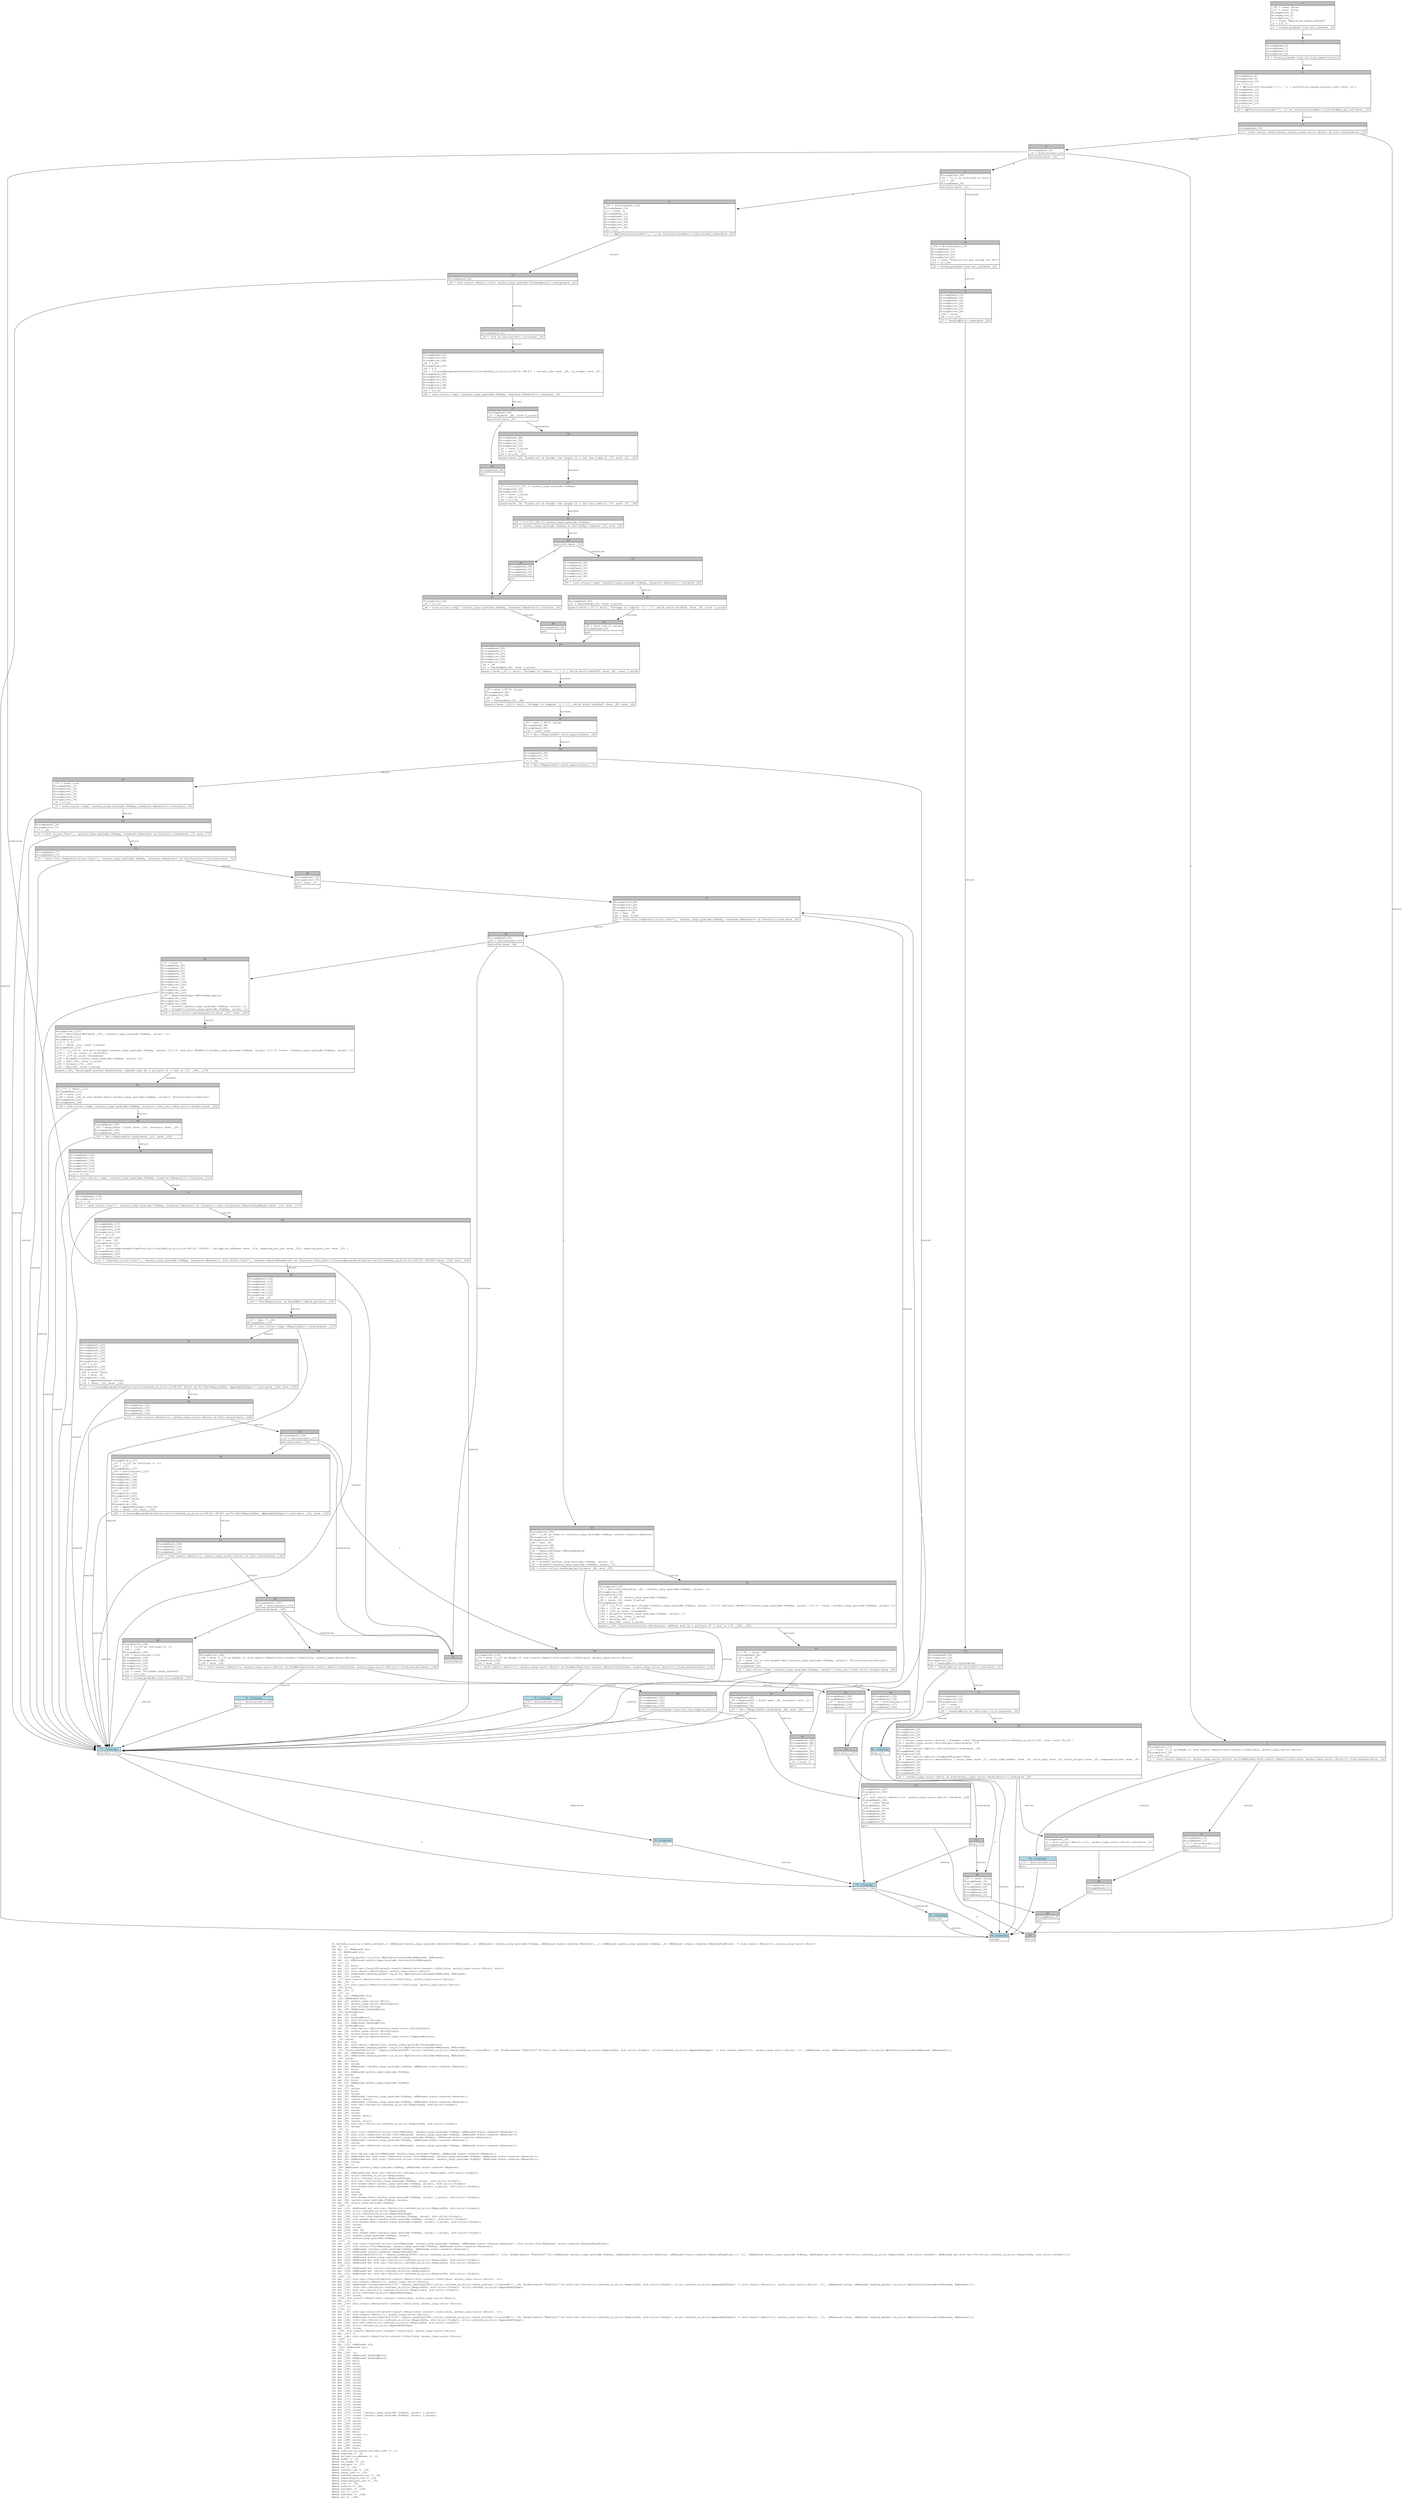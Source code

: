 digraph Mir_0_2715 {
    graph [fontname="Courier, monospace"];
    node [fontname="Courier, monospace"];
    edge [fontname="Courier, monospace"];
    label=<fn refresh_ix_utils::check_refresh(_1: &amp;ReErased anchor_lang::prelude::AccountInfo&lt;ReErased&gt;, _2: &amp;ReErased [(anchor_lang::prelude::Pubkey, &amp;ReErased state::reserve::Reserve)], _3: &amp;ReErased anchor_lang::prelude::Pubkey, _4: &amp;ReErased [state::reserve::ReserveFarmKind]) -&gt; std::result::Result&lt;(), anchor_lang::error::Error&gt;<br align="left"/>let _5: ();<br align="left"/>let mut _6: &amp;ReErased str;<br align="left"/>let _7: &amp;ReErased str;<br align="left"/>let _8: ();<br align="left"/>let _9: lending_market::ix_utils::BpfInstructionLoader&lt;ReErased, ReErased&gt;;<br align="left"/>let mut _10: &amp;ReErased anchor_lang::prelude::AccountInfo&lt;ReErased&gt;;<br align="left"/>let _11: ();<br align="left"/>let mut _12: bool;<br align="left"/>let mut _13: std::ops::ControlFlow&lt;std::result::Result&lt;std::convert::Infallible, anchor_lang::error::Error&gt;, bool&gt;;<br align="left"/>let mut _14: std::result::Result&lt;bool, anchor_lang::error::Error&gt;;<br align="left"/>let mut _15: &amp;ReErased lending_market::ix_utils::BpfInstructionLoader&lt;ReErased, ReErased&gt;;<br align="left"/>let mut _16: isize;<br align="left"/>let _17: std::result::Result&lt;std::convert::Infallible, anchor_lang::error::Error&gt;;<br align="left"/>let mut _18: !;<br align="left"/>let mut _19: std::result::Result&lt;std::convert::Infallible, anchor_lang::error::Error&gt;;<br align="left"/>let _20: bool;<br align="left"/>let mut _21: !;<br align="left"/>let _22: ();<br align="left"/>let mut _23: &amp;ReErased str;<br align="left"/>let _24: &amp;ReErased str;<br align="left"/>let mut _25: anchor_lang::error::Error;<br align="left"/>let mut _26: anchor_lang::error::AnchorError;<br align="left"/>let mut _27: std::string::String;<br align="left"/>let mut _28: &amp;ReErased LendingError;<br align="left"/>let _29: LendingError;<br align="left"/>let mut _30: u32;<br align="left"/>let mut _31: LendingError;<br align="left"/>let mut _32: std::string::String;<br align="left"/>let mut _33: &amp;ReErased LendingError;<br align="left"/>let _34: LendingError;<br align="left"/>let mut _35: std::option::Option&lt;anchor_lang::error::ErrorOrigin&gt;;<br align="left"/>let mut _36: anchor_lang::error::ErrorOrigin;<br align="left"/>let mut _37: anchor_lang::error::Source;<br align="left"/>let mut _38: std::option::Option&lt;anchor_lang::error::ComparedValues&gt;;<br align="left"/>let _39: usize;<br align="left"/>let mut _40: u16;<br align="left"/>let mut _41: std::result::Result&lt;u16, anchor_lang::prelude::ProgramError&gt;;<br align="left"/>let mut _42: &amp;ReErased lending_market::ix_utils::BpfInstructionLoader&lt;ReErased, ReErased&gt;;<br align="left"/>let _43: Closure(DefId(0:2716 ~ kamino_lending[6389]::utils::refresh_ix_utils::check_refresh::{closure#0}), [i8, Binder(extern &quot;RustCall&quot; fn((std::vec::Vec&lt;utils::refresh_ix_utils::RequiredIx, std::alloc::Global&gt;, utils::refresh_ix_utils::AppendedIxType)) -&gt; std::result::Result&lt;(), anchor_lang::error::Error&gt;, []), (&amp;ReErased usize, &amp;ReErased lending_market::ix_utils::BpfInstructionLoader&lt;ReErased, ReErased&gt;)]);<br align="left"/>let mut _44: &amp;ReErased usize;<br align="left"/>let mut _45: &amp;ReErased lending_market::ix_utils::BpfInstructionLoader&lt;ReErased, ReErased&gt;;<br align="left"/>let _46: usize;<br align="left"/>let mut _47: bool;<br align="left"/>let mut _48: usize;<br align="left"/>let mut _49: &amp;ReErased [(anchor_lang::prelude::Pubkey, &amp;ReErased state::reserve::Reserve)];<br align="left"/>let mut _50: bool;<br align="left"/>let mut _51: &amp;ReErased anchor_lang::prelude::Pubkey;<br align="left"/>let _52: usize;<br align="left"/>let mut _53: usize;<br align="left"/>let mut _54: bool;<br align="left"/>let mut _55: &amp;ReErased anchor_lang::prelude::Pubkey;<br align="left"/>let _56: usize;<br align="left"/>let mut _57: usize;<br align="left"/>let mut _58: bool;<br align="left"/>let mut _59: usize;<br align="left"/>let mut _60: &amp;ReErased [(anchor_lang::prelude::Pubkey, &amp;ReErased state::reserve::Reserve)];<br align="left"/>let mut _61: (usize, bool);<br align="left"/>let mut _62: &amp;ReErased [(anchor_lang::prelude::Pubkey, &amp;ReErased state::reserve::Reserve)];<br align="left"/>let mut _63: std::vec::Vec&lt;utils::refresh_ix_utils::RequiredIx, std::alloc::Global&gt;;<br align="left"/>let mut _64: usize;<br align="left"/>let mut _65: usize;<br align="left"/>let mut _66: usize;<br align="left"/>let mut _67: (usize, bool);<br align="left"/>let mut _68: usize;<br align="left"/>let mut _69: (usize, bool);<br align="left"/>let mut _70: std::vec::Vec&lt;utils::refresh_ix_utils::RequiredIx, std::alloc::Global&gt;;<br align="left"/>let mut _71: usize;<br align="left"/>let _72: ();<br align="left"/>let mut _73: std::iter::Take&lt;std::slice::Iter&lt;ReErased, (anchor_lang::prelude::Pubkey, &amp;ReErased state::reserve::Reserve)&gt;&gt;;<br align="left"/>let mut _74: std::iter::Take&lt;std::slice::Iter&lt;ReErased, (anchor_lang::prelude::Pubkey, &amp;ReErased state::reserve::Reserve)&gt;&gt;;<br align="left"/>let mut _75: std::slice::Iter&lt;ReErased, (anchor_lang::prelude::Pubkey, &amp;ReErased state::reserve::Reserve)&gt;;<br align="left"/>let mut _76: &amp;ReErased [(anchor_lang::prelude::Pubkey, &amp;ReErased state::reserve::Reserve)];<br align="left"/>let mut _77: usize;<br align="left"/>let mut _78: std::iter::Take&lt;std::slice::Iter&lt;ReErased, (anchor_lang::prelude::Pubkey, &amp;ReErased state::reserve::Reserve)&gt;&gt;;<br align="left"/>let mut _79: ();<br align="left"/>let _80: ();<br align="left"/>let mut _81: std::option::Option&lt;&amp;ReErased (anchor_lang::prelude::Pubkey, &amp;ReErased state::reserve::Reserve)&gt;;<br align="left"/>let mut _82: &amp;ReErased mut std::iter::Take&lt;std::slice::Iter&lt;ReErased, (anchor_lang::prelude::Pubkey, &amp;ReErased state::reserve::Reserve)&gt;&gt;;<br align="left"/>let mut _83: &amp;ReErased mut std::iter::Take&lt;std::slice::Iter&lt;ReErased, (anchor_lang::prelude::Pubkey, &amp;ReErased state::reserve::Reserve)&gt;&gt;;<br align="left"/>let mut _84: isize;<br align="left"/>let mut _85: !;<br align="left"/>let _86: &amp;ReErased (anchor_lang::prelude::Pubkey, &amp;ReErased state::reserve::Reserve);<br align="left"/>let _87: ();<br align="left"/>let mut _88: &amp;ReErased mut std::vec::Vec&lt;utils::refresh_ix_utils::RequiredIx, std::alloc::Global&gt;;<br align="left"/>let mut _89: utils::refresh_ix_utils::RequiredIx;<br align="left"/>let mut _90: utils::refresh_ix_utils::RequiredIxType;<br align="left"/>let mut _91: std::vec::Vec&lt;(anchor_lang::prelude::Pubkey, usize), std::alloc::Global&gt;;<br align="left"/>let mut _92: std::boxed::Box&lt;[(anchor_lang::prelude::Pubkey, usize)], std::alloc::Global&gt;;<br align="left"/>let mut _93: std::boxed::Box&lt;[(anchor_lang::prelude::Pubkey, usize); 1_usize], std::alloc::Global&gt;;<br align="left"/>let mut _94: usize;<br align="left"/>let mut _95: usize;<br align="left"/>let mut _96: *mut u8;<br align="left"/>let mut _97: std::boxed::Box&lt;[(anchor_lang::prelude::Pubkey, usize); 1_usize], std::alloc::Global&gt;;<br align="left"/>let mut _98: (anchor_lang::prelude::Pubkey, usize);<br align="left"/>let mut _99: anchor_lang::prelude::Pubkey;<br align="left"/>let _100: ();<br align="left"/>let mut _101: &amp;ReErased mut std::vec::Vec&lt;utils::refresh_ix_utils::RequiredIx, std::alloc::Global&gt;;<br align="left"/>let mut _102: utils::refresh_ix_utils::RequiredIx;<br align="left"/>let mut _103: utils::refresh_ix_utils::RequiredIxType;<br align="left"/>let mut _104: std::vec::Vec&lt;(anchor_lang::prelude::Pubkey, usize), std::alloc::Global&gt;;<br align="left"/>let mut _105: std::boxed::Box&lt;[(anchor_lang::prelude::Pubkey, usize)], std::alloc::Global&gt;;<br align="left"/>let mut _106: std::boxed::Box&lt;[(anchor_lang::prelude::Pubkey, usize); 1_usize], std::alloc::Global&gt;;<br align="left"/>let mut _107: usize;<br align="left"/>let mut _108: usize;<br align="left"/>let mut _109: *mut u8;<br align="left"/>let mut _110: std::boxed::Box&lt;[(anchor_lang::prelude::Pubkey, usize); 1_usize], std::alloc::Global&gt;;<br align="left"/>let mut _111: (anchor_lang::prelude::Pubkey, usize);<br align="left"/>let mut _112: anchor_lang::prelude::Pubkey;<br align="left"/>let _113: ();<br align="left"/>let mut _114: std::iter::Zip&lt;std::slice::Iter&lt;ReErased, (anchor_lang::prelude::Pubkey, &amp;ReErased state::reserve::Reserve)&gt;, std::slice::Iter&lt;ReErased, state::reserve::ReserveFarmKind&gt;&gt;;<br align="left"/>let mut _115: std::slice::Iter&lt;ReErased, (anchor_lang::prelude::Pubkey, &amp;ReErased state::reserve::Reserve)&gt;;<br align="left"/>let mut _116: &amp;ReErased [(anchor_lang::prelude::Pubkey, &amp;ReErased state::reserve::Reserve)];<br align="left"/>let mut _117: &amp;ReErased [state::reserve::ReserveFarmKind];<br align="left"/>let mut _118: Closure(DefId(0:2721 ~ kamino_lending[6389]::utils::refresh_ix_utils::check_refresh::{closure#1}), [i16, Binder(extern &quot;RustCall&quot; fn(((&amp;ReErased (anchor_lang::prelude::Pubkey, &amp;ReErased state::reserve::Reserve), &amp;ReErased state::reserve::ReserveFarmKind),)), []), (&amp;ReErased anchor_lang::prelude::Pubkey, &amp;ReErased mut std::vec::Vec&lt;utils::refresh_ix_utils::RequiredIx, std::alloc::Global&gt;, &amp;ReErased mut std::vec::Vec&lt;utils::refresh_ix_utils::RequiredIx, std::alloc::Global&gt;)]);<br align="left"/>let mut _119: &amp;ReErased anchor_lang::prelude::Pubkey;<br align="left"/>let mut _120: &amp;ReErased mut std::vec::Vec&lt;utils::refresh_ix_utils::RequiredIx, std::alloc::Global&gt;;<br align="left"/>let mut _121: &amp;ReErased mut std::vec::Vec&lt;utils::refresh_ix_utils::RequiredIx, std::alloc::Global&gt;;<br align="left"/>let _122: ();<br align="left"/>let mut _123: &amp;ReErased mut [utils::refresh_ix_utils::RequiredIx];<br align="left"/>let mut _124: &amp;ReErased mut [utils::refresh_ix_utils::RequiredIx];<br align="left"/>let mut _125: &amp;ReErased mut std::vec::Vec&lt;utils::refresh_ix_utils::RequiredIx, std::alloc::Global&gt;;<br align="left"/>let _126: ();<br align="left"/>let mut _127: std::ops::ControlFlow&lt;std::result::Result&lt;std::convert::Infallible, anchor_lang::error::Error&gt;, ()&gt;;<br align="left"/>let mut _128: std::result::Result&lt;(), anchor_lang::error::Error&gt;;<br align="left"/>let mut _129: &amp;ReErased Closure(DefId(0:2716 ~ kamino_lending[6389]::utils::refresh_ix_utils::check_refresh::{closure#0}), [i8, Binder(extern &quot;RustCall&quot; fn((std::vec::Vec&lt;utils::refresh_ix_utils::RequiredIx, std::alloc::Global&gt;, utils::refresh_ix_utils::AppendedIxType)) -&gt; std::result::Result&lt;(), anchor_lang::error::Error&gt;, []), (&amp;ReErased usize, &amp;ReErased lending_market::ix_utils::BpfInstructionLoader&lt;ReErased, ReErased&gt;)]);<br align="left"/>let mut _130: (std::vec::Vec&lt;utils::refresh_ix_utils::RequiredIx, std::alloc::Global&gt;, utils::refresh_ix_utils::AppendedIxType);<br align="left"/>let mut _131: std::vec::Vec&lt;utils::refresh_ix_utils::RequiredIx, std::alloc::Global&gt;;<br align="left"/>let mut _132: utils::refresh_ix_utils::AppendedIxType;<br align="left"/>let mut _133: isize;<br align="left"/>let _134: std::result::Result&lt;std::convert::Infallible, anchor_lang::error::Error&gt;;<br align="left"/>let mut _135: !;<br align="left"/>let mut _136: std::result::Result&lt;std::convert::Infallible, anchor_lang::error::Error&gt;;<br align="left"/>let _137: ();<br align="left"/>let _138: ();<br align="left"/>let mut _139: std::ops::ControlFlow&lt;std::result::Result&lt;std::convert::Infallible, anchor_lang::error::Error&gt;, ()&gt;;<br align="left"/>let mut _140: std::result::Result&lt;(), anchor_lang::error::Error&gt;;<br align="left"/>let mut _141: &amp;ReErased Closure(DefId(0:2716 ~ kamino_lending[6389]::utils::refresh_ix_utils::check_refresh::{closure#0}), [i8, Binder(extern &quot;RustCall&quot; fn((std::vec::Vec&lt;utils::refresh_ix_utils::RequiredIx, std::alloc::Global&gt;, utils::refresh_ix_utils::AppendedIxType)) -&gt; std::result::Result&lt;(), anchor_lang::error::Error&gt;, []), (&amp;ReErased usize, &amp;ReErased lending_market::ix_utils::BpfInstructionLoader&lt;ReErased, ReErased&gt;)]);<br align="left"/>let mut _142: (std::vec::Vec&lt;utils::refresh_ix_utils::RequiredIx, std::alloc::Global&gt;, utils::refresh_ix_utils::AppendedIxType);<br align="left"/>let mut _143: std::vec::Vec&lt;utils::refresh_ix_utils::RequiredIx, std::alloc::Global&gt;;<br align="left"/>let mut _144: utils::refresh_ix_utils::AppendedIxType;<br align="left"/>let mut _145: isize;<br align="left"/>let _146: std::result::Result&lt;std::convert::Infallible, anchor_lang::error::Error&gt;;<br align="left"/>let mut _147: !;<br align="left"/>let mut _148: std::result::Result&lt;std::convert::Infallible, anchor_lang::error::Error&gt;;<br align="left"/>let _149: ();<br align="left"/>let _150: ();<br align="left"/>let mut _151: &amp;ReErased str;<br align="left"/>let _152: &amp;ReErased str;<br align="left"/>let _153: ();<br align="left"/>let mut _154: ();<br align="left"/>let mut _155: &amp;ReErased LendingError;<br align="left"/>let mut _156: &amp;ReErased LendingError;<br align="left"/>let mut _157: bool;<br align="left"/>let mut _158: bool;<br align="left"/>let mut _159: isize;<br align="left"/>let mut _160: isize;<br align="left"/>let mut _161: isize;<br align="left"/>let mut _162: isize;<br align="left"/>let mut _163: isize;<br align="left"/>let mut _164: isize;<br align="left"/>let mut _165: isize;<br align="left"/>let mut _166: isize;<br align="left"/>let mut _167: isize;<br align="left"/>let mut _168: isize;<br align="left"/>let mut _169: isize;<br align="left"/>let mut _170: isize;<br align="left"/>let mut _171: isize;<br align="left"/>let mut _172: isize;<br align="left"/>let mut _173: isize;<br align="left"/>let mut _174: isize;<br align="left"/>let mut _175: isize;<br align="left"/>let mut _176: *const [(anchor_lang::prelude::Pubkey, usize); 1_usize];<br align="left"/>let mut _177: *const [(anchor_lang::prelude::Pubkey, usize); 1_usize];<br align="left"/>let mut _178: *const ();<br align="left"/>let mut _179: usize;<br align="left"/>let mut _180: usize;<br align="left"/>let mut _181: usize;<br align="left"/>let mut _182: usize;<br align="left"/>let mut _183: bool;<br align="left"/>let mut _184: *const ();<br align="left"/>let mut _185: usize;<br align="left"/>let mut _186: usize;<br align="left"/>let mut _187: usize;<br align="left"/>let mut _188: usize;<br align="left"/>let mut _189: bool;<br align="left"/>debug instruction_sysvar_account_info =&gt; _1;<br align="left"/>debug reserves =&gt; _2;<br align="left"/>debug obligation_address =&gt; _3;<br align="left"/>debug modes =&gt; _4;<br align="left"/>debug ix_loader =&gt; _9;<br align="left"/>debug residual =&gt; _17;<br align="left"/>debug val =&gt; _20;<br align="left"/>debug current_idx =&gt; _39;<br align="left"/>debug check_ixns =&gt; _43;<br align="left"/>debug refresh_reserve_ixs =&gt; _46;<br align="left"/>debug required_pre_ixs =&gt; _63;<br align="left"/>debug required_post_ixs =&gt; _70;<br align="left"/>debug iter =&gt; _78;<br align="left"/>debug reserve =&gt; _86;<br align="left"/>debug residual =&gt; _134;<br align="left"/>debug val =&gt; _137;<br align="left"/>debug residual =&gt; _146;<br align="left"/>debug val =&gt; _149;<br align="left"/>>;
    bb0__0_2715 [shape="none", label=<<table border="0" cellborder="1" cellspacing="0"><tr><td bgcolor="gray" align="center" colspan="1">0</td></tr><tr><td align="left" balign="left">_158 = const false<br/>_157 = const false<br/>StorageLive(_5)<br/>StorageLive(_6)<br/>StorageLive(_7)<br/>_7 = const &quot;Beginning check_refresh&quot;<br/>_6 = &amp;(*_7)<br/></td></tr><tr><td align="left">_5 = solana_program::log::sol_log(move _6)</td></tr></table>>];
    bb1__0_2715 [shape="none", label=<<table border="0" cellborder="1" cellspacing="0"><tr><td bgcolor="gray" align="center" colspan="1">1</td></tr><tr><td align="left" balign="left">StorageDead(_6)<br/>StorageDead(_7)<br/>StorageDead(_5)<br/>StorageLive(_8)<br/></td></tr><tr><td align="left">_8 = solana_program::log::sol_log_compute_units()</td></tr></table>>];
    bb2__0_2715 [shape="none", label=<<table border="0" cellborder="1" cellspacing="0"><tr><td bgcolor="gray" align="center" colspan="1">2</td></tr><tr><td align="left" balign="left">StorageDead(_8)<br/>StorageLive(_9)<br/>StorageLive(_10)<br/>_10 = &amp;(*_1)<br/>_9 = BpfInstructionLoader::&lt;'_, '_&gt; { instruction_sysvar_account_info: move _10 }<br/>StorageDead(_10)<br/>StorageLive(_11)<br/>StorageLive(_12)<br/>StorageLive(_13)<br/>StorageLive(_14)<br/>StorageLive(_15)<br/>_15 = &amp;_9<br/></td></tr><tr><td align="left">_14 = &lt;BpfInstructionLoader&lt;'_, '_&gt; as InstructionLoader&gt;::is_forbidden_cpi_call(move _15)</td></tr></table>>];
    bb3__0_2715 [shape="none", label=<<table border="0" cellborder="1" cellspacing="0"><tr><td bgcolor="gray" align="center" colspan="1">3</td></tr><tr><td align="left" balign="left">StorageDead(_15)<br/></td></tr><tr><td align="left">_13 = &lt;std::result::Result&lt;bool, anchor_lang::error::Error&gt; as Try&gt;::branch(move _14)</td></tr></table>>];
    bb4__0_2715 [shape="none", label=<<table border="0" cellborder="1" cellspacing="0"><tr><td bgcolor="gray" align="center" colspan="1">4</td></tr><tr><td align="left" balign="left">StorageDead(_14)<br/>_16 = discriminant(_13)<br/></td></tr><tr><td align="left">switchInt(move _16)</td></tr></table>>];
    bb5__0_2715 [shape="none", label=<<table border="0" cellborder="1" cellspacing="0"><tr><td bgcolor="gray" align="center" colspan="1">5</td></tr><tr><td align="left" balign="left">StorageLive(_20)<br/>_20 = ((_13 as Continue).0: bool)<br/>_12 = _20<br/>StorageDead(_20)<br/></td></tr><tr><td align="left">switchInt(move _12)</td></tr></table>>];
    bb6__0_2715 [shape="none", label=<<table border="0" cellborder="1" cellspacing="0"><tr><td bgcolor="gray" align="center" colspan="1">6</td></tr><tr><td align="left">unreachable</td></tr></table>>];
    bb7__0_2715 [shape="none", label=<<table border="0" cellborder="1" cellspacing="0"><tr><td bgcolor="gray" align="center" colspan="1">7</td></tr><tr><td align="left" balign="left">StorageLive(_17)<br/>_17 = move ((_13 as Break).0: std::result::Result&lt;std::convert::Infallible, anchor_lang::error::Error&gt;)<br/>StorageLive(_19)<br/>_19 = move _17<br/></td></tr><tr><td align="left">_0 = &lt;std::result::Result&lt;(), anchor_lang::error::Error&gt; as FromResidual&lt;std::result::Result&lt;Infallible, anchor_lang::error::Error&gt;&gt;&gt;::from_residual(move _19)</td></tr></table>>];
    bb8__0_2715 [shape="none", label=<<table border="0" cellborder="1" cellspacing="0"><tr><td bgcolor="gray" align="center" colspan="1">8</td></tr><tr><td align="left" balign="left">StorageDead(_19)<br/>StorageDead(_17)<br/>_171 = discriminant(_13)<br/>StorageDead(_13)<br/></td></tr><tr><td align="left">goto</td></tr></table>>];
    bb9__0_2715 [shape="none", label=<<table border="0" cellborder="1" cellspacing="0"><tr><td bgcolor="gray" align="center" colspan="1">9</td></tr><tr><td align="left" balign="left">StorageDead(_23)<br/>StorageDead(_24)<br/>StorageDead(_22)<br/>StorageLive(_25)<br/>StorageLive(_26)<br/>StorageLive(_27)<br/>StorageLive(_28)<br/>_156 = const _<br/>_28 = &amp;(*_156)<br/></td></tr><tr><td align="left">_27 = LendingError::name(move _28)</td></tr></table>>];
    bb10__0_2715 [shape="none", label=<<table border="0" cellborder="1" cellspacing="0"><tr><td bgcolor="gray" align="center" colspan="1">10</td></tr><tr><td align="left" balign="left">StorageDead(_28)<br/>StorageLive(_30)<br/>StorageLive(_31)<br/>_31 = LendingError::CpiDisabled<br/></td></tr><tr><td align="left">_30 = &lt;LendingError as Into&lt;u32&gt;&gt;::into(move _31)</td></tr></table>>];
    bb11__0_2715 [shape="none", label=<<table border="0" cellborder="1" cellspacing="0"><tr><td bgcolor="gray" align="center" colspan="1">11</td></tr><tr><td align="left" balign="left">StorageDead(_31)<br/>StorageLive(_32)<br/>StorageLive(_33)<br/>_155 = const _<br/>_33 = &amp;(*_155)<br/></td></tr><tr><td align="left">_32 = &lt;LendingError as ToString&gt;::to_string(move _33)</td></tr></table>>];
    bb12__0_2715 [shape="none", label=<<table border="0" cellborder="1" cellspacing="0"><tr><td bgcolor="gray" align="center" colspan="1">12</td></tr><tr><td align="left" balign="left">StorageDead(_33)<br/>StorageLive(_35)<br/>StorageLive(_36)<br/>StorageLive(_37)<br/>_37 = anchor_lang::error::Source { filename: const &quot;programs\\klend\\src\\utils\\refresh_ix_utils.rs&quot;, line: const 65_u32 }<br/>_36 = anchor_lang::error::ErrorOrigin::Source(move _37)<br/>StorageDead(_37)<br/>_35 = std::option::Option::&lt;ErrorOrigin&gt;::Some(move _36)<br/>StorageDead(_36)<br/>StorageLive(_38)<br/>_38 = std::option::Option::&lt;ComparedValues&gt;::None<br/>_26 = anchor_lang::error::AnchorError { error_name: move _27, error_code_number: move _30, error_msg: move _32, error_origin: move _35, compared_values: move _38 }<br/>StorageDead(_38)<br/>StorageDead(_35)<br/>StorageDead(_32)<br/>StorageDead(_30)<br/>StorageDead(_27)<br/></td></tr><tr><td align="left">_25 = &lt;anchor_lang::error::Error as From&lt;anchor_lang::error::AnchorError&gt;&gt;::from(move _26)</td></tr></table>>];
    bb13__0_2715 [shape="none", label=<<table border="0" cellborder="1" cellspacing="0"><tr><td bgcolor="gray" align="center" colspan="1">13</td></tr><tr><td align="left" balign="left">StorageDead(_26)<br/>_0 = std::result::Result::&lt;(), anchor_lang::error::Error&gt;::Err(move _25)<br/>StorageDead(_25)<br/></td></tr><tr><td align="left">goto</td></tr></table>>];
    bb14__0_2715 [shape="none", label=<<table border="0" cellborder="1" cellspacing="0"><tr><td bgcolor="gray" align="center" colspan="1">14</td></tr><tr><td align="left" balign="left">StorageDead(_42)<br/></td></tr><tr><td align="left">_40 = std::result::Result::&lt;u16, anchor_lang::prelude::ProgramError&gt;::unwrap(move _41)</td></tr></table>>];
    bb15__0_2715 [shape="none", label=<<table border="0" cellborder="1" cellspacing="0"><tr><td bgcolor="gray" align="center" colspan="1">15</td></tr><tr><td align="left" balign="left">StorageDead(_41)<br/></td></tr><tr><td align="left">_39 = &lt;u16 as Into&lt;usize&gt;&gt;::into(move _40)</td></tr></table>>];
    bb16__0_2715 [shape="none", label=<<table border="0" cellborder="1" cellspacing="0"><tr><td bgcolor="gray" align="center" colspan="1">16</td></tr><tr><td align="left" balign="left">StorageDead(_40)<br/>StorageLive(_43)<br/>StorageLive(_44)<br/>_44 = &amp;_39<br/>StorageLive(_45)<br/>_45 = &amp;_9<br/>_43 = {closure@programs\klend\src\utils\refresh_ix_utils.rs:68:22: 68:93} { current_idx: move _44, ix_loader: move _45 }<br/>StorageDead(_45)<br/>StorageDead(_44)<br/>StorageLive(_46)<br/>StorageLive(_47)<br/>StorageLive(_48)<br/>StorageLive(_49)<br/>_49 = &amp;(*_2)<br/></td></tr><tr><td align="left">_48 = core::slice::&lt;impl [(anchor_lang::prelude::Pubkey, &amp;reserve::Reserve)]&gt;::len(move _49)</td></tr></table>>];
    bb17__0_2715 [shape="none", label=<<table border="0" cellborder="1" cellspacing="0"><tr><td bgcolor="gray" align="center" colspan="1">17</td></tr><tr><td align="left" balign="left">StorageDead(_49)<br/>_47 = Eq(move _48, const 2_usize)<br/></td></tr><tr><td align="left">switchInt(move _47)</td></tr></table>>];
    bb18__0_2715 [shape="none", label=<<table border="0" cellborder="1" cellspacing="0"><tr><td bgcolor="gray" align="center" colspan="1">18</td></tr><tr><td align="left" balign="left">StorageDead(_48)<br/>StorageLive(_50)<br/>StorageLive(_51)<br/>StorageLive(_52)<br/>_52 = const 0_usize<br/>_53 = Len((*_2))<br/>_54 = Lt(_52, _53)<br/></td></tr><tr><td align="left">assert(move _54, &quot;index out of bounds: the length is {} but the index is {}&quot;, move _53, _52)</td></tr></table>>];
    bb19__0_2715 [shape="none", label=<<table border="0" cellborder="1" cellspacing="0"><tr><td bgcolor="gray" align="center" colspan="1">19</td></tr><tr><td align="left" balign="left">_51 = &amp;((*_2)[_52].0: anchor_lang::prelude::Pubkey)<br/>StorageLive(_55)<br/>StorageLive(_56)<br/>_56 = const 1_usize<br/>_57 = Len((*_2))<br/>_58 = Lt(_56, _57)<br/></td></tr><tr><td align="left">assert(move _58, &quot;index out of bounds: the length is {} but the index is {}&quot;, move _57, _56)</td></tr></table>>];
    bb20__0_2715 [shape="none", label=<<table border="0" cellborder="1" cellspacing="0"><tr><td bgcolor="gray" align="center" colspan="1">20</td></tr><tr><td align="left" balign="left">_55 = &amp;((*_2)[_56].0: anchor_lang::prelude::Pubkey)<br/></td></tr><tr><td align="left">_50 = &lt;anchor_lang::prelude::Pubkey as PartialEq&gt;::eq(move _51, move _55)</td></tr></table>>];
    bb21__0_2715 [shape="none", label=<<table border="0" cellborder="1" cellspacing="0"><tr><td bgcolor="gray" align="center" colspan="1">21</td></tr><tr><td align="left">switchInt(move _50)</td></tr></table>>];
    bb22__0_2715 [shape="none", label=<<table border="0" cellborder="1" cellspacing="0"><tr><td bgcolor="gray" align="center" colspan="1">22</td></tr><tr><td align="left" balign="left">StorageDead(_56)<br/>StorageDead(_55)<br/>StorageDead(_52)<br/>StorageDead(_51)<br/>StorageLive(_59)<br/>StorageLive(_60)<br/>_60 = &amp;(*_2)<br/></td></tr><tr><td align="left">_59 = core::slice::&lt;impl [(anchor_lang::prelude::Pubkey, &amp;reserve::Reserve)]&gt;::len(move _60)</td></tr></table>>];
    bb23__0_2715 [shape="none", label=<<table border="0" cellborder="1" cellspacing="0"><tr><td bgcolor="gray" align="center" colspan="1">23</td></tr><tr><td align="left" balign="left">StorageDead(_60)<br/>_61 = CheckedSub(_59, const 1_usize)<br/></td></tr><tr><td align="left">assert(!move (_61.1: bool), &quot;attempt to compute `{} - {}`, which would overflow&quot;, move _59, const 1_usize)</td></tr></table>>];
    bb24__0_2715 [shape="none", label=<<table border="0" cellborder="1" cellspacing="0"><tr><td bgcolor="gray" align="center" colspan="1">24</td></tr><tr><td align="left" balign="left">_46 = move (_61.0: usize)<br/>StorageDead(_59)<br/></td></tr><tr><td align="left">goto</td></tr></table>>];
    bb25__0_2715 [shape="none", label=<<table border="0" cellborder="1" cellspacing="0"><tr><td bgcolor="gray" align="center" colspan="1">25</td></tr><tr><td align="left" balign="left">StorageDead(_56)<br/>StorageDead(_55)<br/>StorageDead(_52)<br/>StorageDead(_51)<br/></td></tr><tr><td align="left">goto</td></tr></table>>];
    bb26__0_2715 [shape="none", label=<<table border="0" cellborder="1" cellspacing="0"><tr><td bgcolor="gray" align="center" colspan="1">26</td></tr><tr><td align="left" balign="left">StorageDead(_48)<br/></td></tr><tr><td align="left">goto</td></tr></table>>];
    bb27__0_2715 [shape="none", label=<<table border="0" cellborder="1" cellspacing="0"><tr><td bgcolor="gray" align="center" colspan="1">27</td></tr><tr><td align="left" balign="left">StorageLive(_62)<br/>_62 = &amp;(*_2)<br/></td></tr><tr><td align="left">_46 = core::slice::&lt;impl [(anchor_lang::prelude::Pubkey, &amp;reserve::Reserve)]&gt;::len(move _62)</td></tr></table>>];
    bb28__0_2715 [shape="none", label=<<table border="0" cellborder="1" cellspacing="0"><tr><td bgcolor="gray" align="center" colspan="1">28</td></tr><tr><td align="left" balign="left">StorageDead(_62)<br/></td></tr><tr><td align="left">goto</td></tr></table>>];
    bb29__0_2715 [shape="none", label=<<table border="0" cellborder="1" cellspacing="0"><tr><td bgcolor="gray" align="center" colspan="1">29</td></tr><tr><td align="left" balign="left">StorageDead(_50)<br/>StorageDead(_47)<br/>StorageLive(_63)<br/>StorageLive(_64)<br/>StorageLive(_65)<br/>StorageLive(_66)<br/>_66 = _46<br/>_67 = CheckedAdd(_66, const 1_usize)<br/></td></tr><tr><td align="left">assert(!move (_67.1: bool), &quot;attempt to compute `{} + {}`, which would overflow&quot;, move _66, const 1_usize)</td></tr></table>>];
    bb30__0_2715 [shape="none", label=<<table border="0" cellborder="1" cellspacing="0"><tr><td bgcolor="gray" align="center" colspan="1">30</td></tr><tr><td align="left" balign="left">_65 = move (_67.0: usize)<br/>StorageDead(_66)<br/>StorageLive(_68)<br/>_68 = _46<br/>_69 = CheckedAdd(_65, _68)<br/></td></tr><tr><td align="left">assert(!move (_69.1: bool), &quot;attempt to compute `{} + {}`, which would overflow&quot;, move _65, move _68)</td></tr></table>>];
    bb31__0_2715 [shape="none", label=<<table border="0" cellborder="1" cellspacing="0"><tr><td bgcolor="gray" align="center" colspan="1">31</td></tr><tr><td align="left" balign="left">_64 = move (_69.0: usize)<br/>StorageDead(_68)<br/>StorageDead(_65)<br/>_158 = const true<br/></td></tr><tr><td align="left">_63 = Vec::&lt;RequiredIx&gt;::with_capacity(move _64)</td></tr></table>>];
    bb32__0_2715 [shape="none", label=<<table border="0" cellborder="1" cellspacing="0"><tr><td bgcolor="gray" align="center" colspan="1">32</td></tr><tr><td align="left" balign="left">StorageDead(_64)<br/>StorageLive(_70)<br/>StorageLive(_71)<br/>_71 = _46<br/></td></tr><tr><td align="left">_70 = Vec::&lt;RequiredIx&gt;::with_capacity(move _71)</td></tr></table>>];
    bb33__0_2715 [shape="none", label=<<table border="0" cellborder="1" cellspacing="0"><tr><td bgcolor="gray" align="center" colspan="1">33</td></tr><tr><td align="left" balign="left">_157 = const true<br/>StorageDead(_71)<br/>StorageLive(_72)<br/>StorageLive(_73)<br/>StorageLive(_74)<br/>StorageLive(_75)<br/>StorageLive(_76)<br/>_76 = &amp;(*_2)<br/></td></tr><tr><td align="left">_75 = core::slice::&lt;impl [(anchor_lang::prelude::Pubkey, &amp;reserve::Reserve)]&gt;::iter(move _76)</td></tr></table>>];
    bb34__0_2715 [shape="none", label=<<table border="0" cellborder="1" cellspacing="0"><tr><td bgcolor="gray" align="center" colspan="1">34</td></tr><tr><td align="left" balign="left">StorageDead(_76)<br/>StorageLive(_77)<br/>_77 = _46<br/></td></tr><tr><td align="left">_74 = &lt;std::slice::Iter&lt;'_, (anchor_lang::prelude::Pubkey, &amp;reserve::Reserve)&gt; as Iterator&gt;::take(move _75, move _77)</td></tr></table>>];
    bb35__0_2715 [shape="none", label=<<table border="0" cellborder="1" cellspacing="0"><tr><td bgcolor="gray" align="center" colspan="1">35</td></tr><tr><td align="left" balign="left">StorageDead(_77)<br/>StorageDead(_75)<br/></td></tr><tr><td align="left">_73 = &lt;std::iter::Take&lt;std::slice::Iter&lt;'_, (anchor_lang::prelude::Pubkey, &amp;reserve::Reserve)&gt;&gt; as IntoIterator&gt;::into_iter(move _74)</td></tr></table>>];
    bb36__0_2715 [shape="none", label=<<table border="0" cellborder="1" cellspacing="0"><tr><td bgcolor="gray" align="center" colspan="1">36</td></tr><tr><td align="left" balign="left">StorageDead(_74)<br/>StorageLive(_78)<br/>_78 = move _73<br/></td></tr><tr><td align="left">goto</td></tr></table>>];
    bb37__0_2715 [shape="none", label=<<table border="0" cellborder="1" cellspacing="0"><tr><td bgcolor="gray" align="center" colspan="1">37</td></tr><tr><td align="left" balign="left">StorageLive(_80)<br/>StorageLive(_81)<br/>StorageLive(_82)<br/>StorageLive(_83)<br/>_83 = &amp;mut _78<br/>_82 = &amp;mut (*_83)<br/></td></tr><tr><td align="left">_81 = &lt;std::iter::Take&lt;std::slice::Iter&lt;'_, (anchor_lang::prelude::Pubkey, &amp;reserve::Reserve)&gt;&gt; as Iterator&gt;::next(move _82)</td></tr></table>>];
    bb38__0_2715 [shape="none", label=<<table border="0" cellborder="1" cellspacing="0"><tr><td bgcolor="gray" align="center" colspan="1">38</td></tr><tr><td align="left" balign="left">StorageDead(_82)<br/>_84 = discriminant(_81)<br/></td></tr><tr><td align="left">switchInt(move _84)</td></tr></table>>];
    bb39__0_2715 [shape="none", label=<<table border="0" cellborder="1" cellspacing="0"><tr><td bgcolor="gray" align="center" colspan="1">39</td></tr><tr><td align="left" balign="left">StorageLive(_86)<br/>_86 = ((_81 as Some).0: &amp;(anchor_lang::prelude::Pubkey, &amp;state::reserve::Reserve))<br/>StorageLive(_87)<br/>StorageLive(_88)<br/>_88 = &amp;mut _63<br/>StorageLive(_89)<br/>StorageLive(_90)<br/>_90 = RequiredIxType::RefreshReserve<br/>StorageLive(_91)<br/>StorageLive(_92)<br/>StorageLive(_93)<br/>_94 = SizeOf([(anchor_lang::prelude::Pubkey, usize); 1])<br/>_95 = AlignOf([(anchor_lang::prelude::Pubkey, usize); 1])<br/></td></tr><tr><td align="left">_96 = alloc::alloc::exchange_malloc(move _94, move _95)</td></tr></table>>];
    bb40__0_2715 [shape="none", label=<<table border="0" cellborder="1" cellspacing="0"><tr><td bgcolor="gray" align="center" colspan="1">40</td></tr><tr><td align="left" balign="left">_72 = const ()<br/>StorageDead(_83)<br/>StorageDead(_81)<br/>StorageDead(_80)<br/>StorageDead(_78)<br/>StorageDead(_73)<br/>StorageDead(_72)<br/>StorageLive(_100)<br/>StorageLive(_101)<br/>_101 = &amp;mut _63<br/>StorageLive(_102)<br/>StorageLive(_103)<br/>_103 = RequiredIxType::RefreshObligation<br/>StorageLive(_104)<br/>StorageLive(_105)<br/>StorageLive(_106)<br/>_107 = SizeOf([(anchor_lang::prelude::Pubkey, usize); 1])<br/>_108 = AlignOf([(anchor_lang::prelude::Pubkey, usize); 1])<br/></td></tr><tr><td align="left">_109 = alloc::alloc::exchange_malloc(move _107, move _108)</td></tr></table>>];
    bb41__0_2715 [shape="none", label=<<table border="0" cellborder="1" cellspacing="0"><tr><td bgcolor="gray" align="center" colspan="1">41</td></tr><tr><td align="left" balign="left">StorageLive(_97)<br/>_97 = ShallowInitBox(move _96, [(anchor_lang::prelude::Pubkey, usize); 1])<br/>StorageLive(_98)<br/>StorageLive(_99)<br/>_99 = ((*_86).0: anchor_lang::prelude::Pubkey)<br/>_98 = (move _99, const 0_usize)<br/>StorageDead(_99)<br/>_176 = (((_97.0: std::ptr::Unique&lt;[(anchor_lang::prelude::Pubkey, usize); 1]&gt;).0: std::ptr::NonNull&lt;[(anchor_lang::prelude::Pubkey, usize); 1]&gt;).0: *const [(anchor_lang::prelude::Pubkey, usize); 1])<br/>_184 = _176 as *const () (PtrToPtr)<br/>_185 = _184 as usize (Transmute)<br/>_186 = AlignOf([(anchor_lang::prelude::Pubkey, usize); 1])<br/>_187 = Sub(_186, const 1_usize)<br/>_188 = BitAnd(_185, _187)<br/>_189 = Eq(_188, const 0_usize)<br/></td></tr><tr><td align="left">assert(_189, &quot;misaligned pointer dereference: address must be a multiple of {} but is {}&quot;, _186, _185)</td></tr></table>>];
    bb42__0_2715 [shape="none", label=<<table border="0" cellborder="1" cellspacing="0"><tr><td bgcolor="gray" align="center" colspan="1">42</td></tr><tr><td align="left" balign="left">StorageDead(_92)<br/>_89 = RequiredIx { kind: move _90, accounts: move _91 }<br/>StorageDead(_91)<br/>StorageDead(_90)<br/></td></tr><tr><td align="left">_87 = Vec::&lt;RequiredIx&gt;::push(move _88, move _89)</td></tr></table>>];
    bb43__0_2715 [shape="none", label=<<table border="0" cellborder="1" cellspacing="0"><tr><td bgcolor="gray" align="center" colspan="1">43</td></tr><tr><td align="left" balign="left">StorageDead(_89)<br/>StorageDead(_88)<br/>StorageDead(_87)<br/>_80 = const ()<br/>StorageDead(_86)<br/>StorageDead(_83)<br/>StorageDead(_81)<br/>StorageDead(_80)<br/>_79 = const ()<br/></td></tr><tr><td align="left">goto</td></tr></table>>];
    bb44__0_2715 [shape="none", label=<<table border="0" cellborder="1" cellspacing="0"><tr><td bgcolor="gray" align="center" colspan="1">44</td></tr><tr><td align="left" balign="left">StorageLive(_110)<br/>_110 = ShallowInitBox(move _109, [(anchor_lang::prelude::Pubkey, usize); 1])<br/>StorageLive(_111)<br/>StorageLive(_112)<br/>_112 = (*_3)<br/>_111 = (move _112, const 1_usize)<br/>StorageDead(_112)<br/>_177 = (((_110.0: std::ptr::Unique&lt;[(anchor_lang::prelude::Pubkey, usize); 1]&gt;).0: std::ptr::NonNull&lt;[(anchor_lang::prelude::Pubkey, usize); 1]&gt;).0: *const [(anchor_lang::prelude::Pubkey, usize); 1])<br/>_178 = _177 as *const () (PtrToPtr)<br/>_179 = _178 as usize (Transmute)<br/>_180 = AlignOf([(anchor_lang::prelude::Pubkey, usize); 1])<br/>_181 = Sub(_180, const 1_usize)<br/>_182 = BitAnd(_179, _181)<br/>_183 = Eq(_182, const 0_usize)<br/></td></tr><tr><td align="left">assert(_183, &quot;misaligned pointer dereference: address must be a multiple of {} but is {}&quot;, _180, _179)</td></tr></table>>];
    bb45__0_2715 [shape="none", label=<<table border="0" cellborder="1" cellspacing="0"><tr><td bgcolor="gray" align="center" colspan="1">45</td></tr><tr><td align="left" balign="left">StorageDead(_105)<br/>_102 = RequiredIx { kind: move _103, accounts: move _104 }<br/>StorageDead(_104)<br/>StorageDead(_103)<br/></td></tr><tr><td align="left">_100 = Vec::&lt;RequiredIx&gt;::push(move _101, move _102)</td></tr></table>>];
    bb46__0_2715 [shape="none", label=<<table border="0" cellborder="1" cellspacing="0"><tr><td bgcolor="gray" align="center" colspan="1">46</td></tr><tr><td align="left" balign="left">StorageDead(_102)<br/>StorageDead(_101)<br/>StorageDead(_100)<br/>StorageLive(_113)<br/>StorageLive(_114)<br/>StorageLive(_115)<br/>StorageLive(_116)<br/>_116 = &amp;(*_2)<br/></td></tr><tr><td align="left">_115 = core::slice::&lt;impl [(anchor_lang::prelude::Pubkey, &amp;reserve::Reserve)]&gt;::iter(move _116)</td></tr></table>>];
    bb47__0_2715 [shape="none", label=<<table border="0" cellborder="1" cellspacing="0"><tr><td bgcolor="gray" align="center" colspan="1">47</td></tr><tr><td align="left" balign="left">StorageDead(_116)<br/>StorageLive(_117)<br/>_117 = _4<br/></td></tr><tr><td align="left">_114 = &lt;std::slice::Iter&lt;'_, (anchor_lang::prelude::Pubkey, &amp;reserve::Reserve)&gt; as Iterator&gt;::zip::&lt;&amp;[reserve::ReserveFarmKind]&gt;(move _115, move _117)</td></tr></table>>];
    bb48__0_2715 [shape="none", label=<<table border="0" cellborder="1" cellspacing="0"><tr><td bgcolor="gray" align="center" colspan="1">48</td></tr><tr><td align="left" balign="left">StorageDead(_117)<br/>StorageDead(_115)<br/>StorageLive(_118)<br/>StorageLive(_119)<br/>_119 = &amp;(*_3)<br/>StorageLive(_120)<br/>_120 = &amp;mut _63<br/>StorageLive(_121)<br/>_121 = &amp;mut _70<br/>_118 = {closure@programs\klend\src\utils\refresh_ix_utils.rs:169:19: 169:60} { obligation_address: move _119, required_pre_ixs: move _120, required_post_ixs: move _121 }<br/>StorageDead(_121)<br/>StorageDead(_120)<br/>StorageDead(_119)<br/></td></tr><tr><td align="left">_113 = &lt;Zip&lt;std::slice::Iter&lt;'_, (anchor_lang::prelude::Pubkey, &amp;reserve::Reserve)&gt;, std::slice::Iter&lt;'_, reserve::ReserveFarmKind&gt;&gt; as Iterator&gt;::for_each::&lt;{closure@programs\klend\src\utils\refresh_ix_utils.rs:169:19: 169:60}&gt;(move _114, move _118)</td></tr></table>>];
    bb49__0_2715 [shape="none", label=<<table border="0" cellborder="1" cellspacing="0"><tr><td bgcolor="gray" align="center" colspan="1">49</td></tr><tr><td align="left" balign="left">StorageDead(_118)<br/>StorageDead(_114)<br/>StorageDead(_113)<br/>StorageLive(_122)<br/>StorageLive(_123)<br/>StorageLive(_124)<br/>StorageLive(_125)<br/>_125 = &amp;mut _63<br/></td></tr><tr><td align="left">_124 = &lt;Vec&lt;RequiredIx&gt; as DerefMut&gt;::deref_mut(move _125)</td></tr></table>>];
    bb50__0_2715 [shape="none", label=<<table border="0" cellborder="1" cellspacing="0"><tr><td bgcolor="gray" align="center" colspan="1">50</td></tr><tr><td align="left" balign="left">_123 = &amp;mut (*_124)<br/>StorageDead(_125)<br/></td></tr><tr><td align="left">_122 = core::slice::&lt;impl [RequiredIx]&gt;::reverse(move _123)</td></tr></table>>];
    bb51__0_2715 [shape="none", label=<<table border="0" cellborder="1" cellspacing="0"><tr><td bgcolor="gray" align="center" colspan="1">51</td></tr><tr><td align="left" balign="left">StorageDead(_123)<br/>StorageDead(_124)<br/>StorageDead(_122)<br/>StorageLive(_126)<br/>StorageLive(_127)<br/>StorageLive(_128)<br/>StorageLive(_129)<br/>_129 = &amp;_43<br/>StorageLive(_130)<br/>StorageLive(_131)<br/>_158 = const false<br/>_131 = move _63<br/>StorageLive(_132)<br/>_132 = AppendedIxType::PreIxs<br/>_130 = (move _131, move _132)<br/></td></tr><tr><td align="left">_128 = &lt;{closure@programs\klend\src\utils\refresh_ix_utils.rs:68:22: 68:93} as Fn&lt;(Vec&lt;RequiredIx&gt;, AppendedIxType)&gt;&gt;::call(move _129, move _130)</td></tr></table>>];
    bb52__0_2715 [shape="none", label=<<table border="0" cellborder="1" cellspacing="0"><tr><td bgcolor="gray" align="center" colspan="1">52</td></tr><tr><td align="left" balign="left">StorageDead(_132)<br/>StorageDead(_131)<br/>StorageDead(_130)<br/>StorageDead(_129)<br/></td></tr><tr><td align="left">_127 = &lt;std::result::Result&lt;(), anchor_lang::error::Error&gt; as Try&gt;::branch(move _128)</td></tr></table>>];
    bb53__0_2715 [shape="none", label=<<table border="0" cellborder="1" cellspacing="0"><tr><td bgcolor="gray" align="center" colspan="1">53</td></tr><tr><td align="left" balign="left">StorageDead(_128)<br/>_133 = discriminant(_127)<br/></td></tr><tr><td align="left">switchInt(move _133)</td></tr></table>>];
    bb54__0_2715 [shape="none", label=<<table border="0" cellborder="1" cellspacing="0"><tr><td bgcolor="gray" align="center" colspan="1">54</td></tr><tr><td align="left" balign="left">StorageLive(_137)<br/>_137 = ((_127 as Continue).0: ())<br/>_126 = _137<br/>StorageDead(_137)<br/>_163 = discriminant(_127)<br/>StorageDead(_127)<br/>StorageDead(_126)<br/>StorageLive(_138)<br/>StorageLive(_139)<br/>StorageLive(_140)<br/>StorageLive(_141)<br/>_141 = &amp;_43<br/>StorageLive(_142)<br/>StorageLive(_143)<br/>_157 = const false<br/>_143 = move _70<br/>StorageLive(_144)<br/>_144 = AppendedIxType::PostIxs<br/>_142 = (move _143, move _144)<br/></td></tr><tr><td align="left">_140 = &lt;{closure@programs\klend\src\utils\refresh_ix_utils.rs:68:22: 68:93} as Fn&lt;(Vec&lt;RequiredIx&gt;, AppendedIxType)&gt;&gt;::call(move _141, move _142)</td></tr></table>>];
    bb55__0_2715 [shape="none", label=<<table border="0" cellborder="1" cellspacing="0"><tr><td bgcolor="gray" align="center" colspan="1">55</td></tr><tr><td align="left" balign="left">StorageLive(_134)<br/>_134 = move ((_127 as Break).0: std::result::Result&lt;std::convert::Infallible, anchor_lang::error::Error&gt;)<br/>StorageLive(_136)<br/>_136 = move _134<br/></td></tr><tr><td align="left">_0 = &lt;std::result::Result&lt;(), anchor_lang::error::Error&gt; as FromResidual&lt;std::result::Result&lt;Infallible, anchor_lang::error::Error&gt;&gt;&gt;::from_residual(move _136)</td></tr></table>>];
    bb56__0_2715 [shape="none", label=<<table border="0" cellborder="1" cellspacing="0"><tr><td bgcolor="gray" align="center" colspan="1">56</td></tr><tr><td align="left" balign="left">StorageDead(_136)<br/>StorageDead(_134)<br/>_169 = discriminant(_127)<br/>StorageDead(_127)<br/>StorageDead(_126)<br/></td></tr><tr><td align="left">goto</td></tr></table>>];
    bb57__0_2715 [shape="none", label=<<table border="0" cellborder="1" cellspacing="0"><tr><td bgcolor="gray" align="center" colspan="1">57</td></tr><tr><td align="left" balign="left">StorageDead(_144)<br/>StorageDead(_143)<br/>StorageDead(_142)<br/>StorageDead(_141)<br/></td></tr><tr><td align="left">_139 = &lt;std::result::Result&lt;(), anchor_lang::error::Error&gt; as Try&gt;::branch(move _140)</td></tr></table>>];
    bb58__0_2715 [shape="none", label=<<table border="0" cellborder="1" cellspacing="0"><tr><td bgcolor="gray" align="center" colspan="1">58</td></tr><tr><td align="left" balign="left">StorageDead(_140)<br/>_145 = discriminant(_139)<br/></td></tr><tr><td align="left">switchInt(move _145)</td></tr></table>>];
    bb59__0_2715 [shape="none", label=<<table border="0" cellborder="1" cellspacing="0"><tr><td bgcolor="gray" align="center" colspan="1">59</td></tr><tr><td align="left" balign="left">StorageLive(_149)<br/>_149 = ((_139 as Continue).0: ())<br/>_138 = _149<br/>StorageDead(_149)<br/>_165 = discriminant(_139)<br/>StorageDead(_139)<br/>StorageDead(_138)<br/>StorageLive(_150)<br/>StorageLive(_151)<br/>StorageLive(_152)<br/>_152 = const &quot;Finished check_refresh&quot;<br/>_151 = &amp;(*_152)<br/></td></tr><tr><td align="left">_150 = solana_program::log::sol_log(move _151)</td></tr></table>>];
    bb60__0_2715 [shape="none", label=<<table border="0" cellborder="1" cellspacing="0"><tr><td bgcolor="gray" align="center" colspan="1">60</td></tr><tr><td align="left" balign="left">StorageLive(_146)<br/>_146 = move ((_139 as Break).0: std::result::Result&lt;std::convert::Infallible, anchor_lang::error::Error&gt;)<br/>StorageLive(_148)<br/>_148 = move _146<br/></td></tr><tr><td align="left">_0 = &lt;std::result::Result&lt;(), anchor_lang::error::Error&gt; as FromResidual&lt;std::result::Result&lt;Infallible, anchor_lang::error::Error&gt;&gt;&gt;::from_residual(move _148)</td></tr></table>>];
    bb61__0_2715 [shape="none", label=<<table border="0" cellborder="1" cellspacing="0"><tr><td bgcolor="gray" align="center" colspan="1">61</td></tr><tr><td align="left" balign="left">StorageDead(_148)<br/>StorageDead(_146)<br/>_167 = discriminant(_139)<br/>StorageDead(_139)<br/>StorageDead(_138)<br/></td></tr><tr><td align="left">goto</td></tr></table>>];
    bb62__0_2715 [shape="none", label=<<table border="0" cellborder="1" cellspacing="0"><tr><td bgcolor="gray" align="center" colspan="1">62</td></tr><tr><td align="left" balign="left">StorageDead(_151)<br/>StorageDead(_152)<br/>StorageDead(_150)<br/>StorageLive(_153)<br/></td></tr><tr><td align="left">_153 = solana_program::log::sol_log_compute_units()</td></tr></table>>];
    bb63__0_2715 [shape="none", label=<<table border="0" cellborder="1" cellspacing="0"><tr><td bgcolor="gray" align="center" colspan="1">63</td></tr><tr><td align="left" balign="left">StorageDead(_153)<br/>StorageLive(_154)<br/>_154 = ()<br/>_0 = std::result::Result::&lt;(), anchor_lang::error::Error&gt;::Ok(move _154)<br/>StorageDead(_154)<br/>_157 = const false<br/>StorageDead(_70)<br/>_158 = const false<br/>StorageDead(_63)<br/>StorageDead(_46)<br/>StorageDead(_43)<br/>StorageDead(_39)<br/>StorageDead(_9)<br/></td></tr><tr><td align="left">goto</td></tr></table>>];
    bb64__0_2715 [shape="none", label=<<table border="0" cellborder="1" cellspacing="0"><tr><td bgcolor="gray" align="center" colspan="1">64</td></tr><tr><td align="left" balign="left">_157 = const false<br/>StorageDead(_70)<br/>_158 = const false<br/>StorageDead(_63)<br/>StorageDead(_46)<br/>StorageDead(_43)<br/>StorageDead(_39)<br/></td></tr><tr><td align="left">goto</td></tr></table>>];
    bb65__0_2715 [shape="none", label=<<table border="0" cellborder="1" cellspacing="0"><tr><td bgcolor="gray" align="center" colspan="1">65</td></tr><tr><td align="left" balign="left">StorageDead(_12)<br/>StorageDead(_11)<br/></td></tr><tr><td align="left">goto</td></tr></table>>];
    bb66__0_2715 [shape="none", label=<<table border="0" cellborder="1" cellspacing="0"><tr><td bgcolor="gray" align="center" colspan="1">66</td></tr><tr><td align="left" balign="left">StorageDead(_9)<br/></td></tr><tr><td align="left">goto</td></tr></table>>];
    bb67__0_2715 [shape="none", label=<<table border="0" cellborder="1" cellspacing="0"><tr><td bgcolor="gray" align="center" colspan="1">67</td></tr><tr><td align="left">return</td></tr></table>>];
    bb68__0_2715 [shape="none", label=<<table border="0" cellborder="1" cellspacing="0"><tr><td bgcolor="lightblue" align="center" colspan="1">68 (cleanup)</td></tr><tr><td align="left">drop(_27)</td></tr></table>>];
    bb69__0_2715 [shape="none", label=<<table border="0" cellborder="1" cellspacing="0"><tr><td bgcolor="lightblue" align="center" colspan="1">69 (cleanup)</td></tr><tr><td align="left">resume</td></tr></table>>];
    bb70__0_2715 [shape="none", label=<<table border="0" cellborder="1" cellspacing="0"><tr><td bgcolor="gray" align="center" colspan="1">70</td></tr><tr><td align="left" balign="left">_159 = discriminant(_13)<br/>StorageDead(_13)<br/>StorageLive(_22)<br/>StorageLive(_23)<br/>StorageLive(_24)<br/>_24 = const &quot;Instruction was called via CPI!&quot;<br/>_23 = &amp;(*_24)<br/></td></tr><tr><td align="left">_22 = solana_program::log::sol_log(move _23)</td></tr></table>>];
    bb71__0_2715 [shape="none", label=<<table border="0" cellborder="1" cellspacing="0"><tr><td bgcolor="gray" align="center" colspan="1">71</td></tr><tr><td align="left" balign="left">_161 = discriminant(_13)<br/>StorageDead(_13)<br/>_11 = const ()<br/>StorageDead(_12)<br/>StorageDead(_11)<br/>StorageLive(_39)<br/>StorageLive(_40)<br/>StorageLive(_41)<br/>StorageLive(_42)<br/>_42 = &amp;_9<br/></td></tr><tr><td align="left">_41 = &lt;BpfInstructionLoader&lt;'_, '_&gt; as InstructionLoader&gt;::load_current_index(move _42)</td></tr></table>>];
    bb72__0_2715 [shape="none", label=<<table border="0" cellborder="1" cellspacing="0"><tr><td bgcolor="gray" align="center" colspan="1">72</td></tr><tr><td align="left">drop(_70)</td></tr></table>>];
    bb73__0_2715 [shape="none", label=<<table border="0" cellborder="1" cellspacing="0"><tr><td bgcolor="gray" align="center" colspan="1">73</td></tr><tr><td align="left">switchInt(_157)</td></tr></table>>];
    bb74__0_2715 [shape="none", label=<<table border="0" cellborder="1" cellspacing="0"><tr><td bgcolor="lightblue" align="center" colspan="1">74 (cleanup)</td></tr><tr><td align="left" balign="left">_173 = discriminant(_139)<br/></td></tr><tr><td align="left">goto</td></tr></table>>];
    bb75__0_2715 [shape="none", label=<<table border="0" cellborder="1" cellspacing="0"><tr><td bgcolor="lightblue" align="center" colspan="1">75 (cleanup)</td></tr><tr><td align="left" balign="left">_174 = discriminant(_127)<br/></td></tr><tr><td align="left">goto</td></tr></table>>];
    bb76__0_2715 [shape="none", label=<<table border="0" cellborder="1" cellspacing="0"><tr><td bgcolor="lightblue" align="center" colspan="1">76 (cleanup)</td></tr><tr><td align="left">drop(_70)</td></tr></table>>];
    bb77__0_2715 [shape="none", label=<<table border="0" cellborder="1" cellspacing="0"><tr><td bgcolor="lightblue" align="center" colspan="1">77 (cleanup)</td></tr><tr><td align="left">switchInt(_157)</td></tr></table>>];
    bb78__0_2715 [shape="none", label=<<table border="0" cellborder="1" cellspacing="0"><tr><td bgcolor="lightblue" align="center" colspan="1">78 (cleanup)</td></tr><tr><td align="left">drop(_63)</td></tr></table>>];
    bb79__0_2715 [shape="none", label=<<table border="0" cellborder="1" cellspacing="0"><tr><td bgcolor="lightblue" align="center" colspan="1">79 (cleanup)</td></tr><tr><td align="left">switchInt(_158)</td></tr></table>>];
    bb80__0_2715 [shape="none", label=<<table border="0" cellborder="1" cellspacing="0"><tr><td bgcolor="lightblue" align="center" colspan="1">80 (cleanup)</td></tr><tr><td align="left" balign="left">_175 = discriminant(_13)<br/></td></tr><tr><td align="left">goto</td></tr></table>>];
    bb81__0_2715 [shape="none", label=<<table border="0" cellborder="1" cellspacing="0"><tr><td bgcolor="gray" align="center" colspan="1">81</td></tr><tr><td align="left" balign="left">(*_177) = [move _111]<br/>StorageDead(_111)<br/>_106 = move _110<br/>_105 = move _106 as std::boxed::Box&lt;[(anchor_lang::prelude::Pubkey, usize)]&gt; (PointerCoercion(Unsize))<br/>StorageDead(_110)<br/>StorageDead(_106)<br/></td></tr><tr><td align="left">_104 = std::slice::&lt;impl [(anchor_lang::prelude::Pubkey, usize)]&gt;::into_vec::&lt;std::alloc::Global&gt;(move _105)</td></tr></table>>];
    bb82__0_2715 [shape="none", label=<<table border="0" cellborder="1" cellspacing="0"><tr><td bgcolor="gray" align="center" colspan="1">82</td></tr><tr><td align="left" balign="left">(*_176) = [move _98]<br/>StorageDead(_98)<br/>_93 = move _97<br/>_92 = move _93 as std::boxed::Box&lt;[(anchor_lang::prelude::Pubkey, usize)]&gt; (PointerCoercion(Unsize))<br/>StorageDead(_97)<br/>StorageDead(_93)<br/></td></tr><tr><td align="left">_91 = std::slice::&lt;impl [(anchor_lang::prelude::Pubkey, usize)]&gt;::into_vec::&lt;std::alloc::Global&gt;(move _92)</td></tr></table>>];
    bb0__0_2715 -> bb1__0_2715 [label="return"];
    bb1__0_2715 -> bb2__0_2715 [label="return"];
    bb2__0_2715 -> bb3__0_2715 [label="return"];
    bb3__0_2715 -> bb4__0_2715 [label="return"];
    bb3__0_2715 -> bb69__0_2715 [label="unwind"];
    bb4__0_2715 -> bb5__0_2715 [label="0"];
    bb4__0_2715 -> bb7__0_2715 [label="1"];
    bb4__0_2715 -> bb6__0_2715 [label="otherwise"];
    bb5__0_2715 -> bb71__0_2715 [label="0"];
    bb5__0_2715 -> bb70__0_2715 [label="otherwise"];
    bb7__0_2715 -> bb8__0_2715 [label="return"];
    bb7__0_2715 -> bb80__0_2715 [label="unwind"];
    bb8__0_2715 -> bb65__0_2715 [label=""];
    bb9__0_2715 -> bb10__0_2715 [label="return"];
    bb10__0_2715 -> bb11__0_2715 [label="return"];
    bb10__0_2715 -> bb68__0_2715 [label="unwind"];
    bb11__0_2715 -> bb12__0_2715 [label="return"];
    bb11__0_2715 -> bb68__0_2715 [label="unwind"];
    bb12__0_2715 -> bb13__0_2715 [label="return"];
    bb12__0_2715 -> bb69__0_2715 [label="unwind"];
    bb13__0_2715 -> bb65__0_2715 [label=""];
    bb14__0_2715 -> bb15__0_2715 [label="return"];
    bb14__0_2715 -> bb69__0_2715 [label="unwind"];
    bb15__0_2715 -> bb16__0_2715 [label="return"];
    bb16__0_2715 -> bb17__0_2715 [label="return"];
    bb17__0_2715 -> bb26__0_2715 [label="0"];
    bb17__0_2715 -> bb18__0_2715 [label="otherwise"];
    bb18__0_2715 -> bb19__0_2715 [label="success"];
    bb19__0_2715 -> bb20__0_2715 [label="success"];
    bb20__0_2715 -> bb21__0_2715 [label="return"];
    bb21__0_2715 -> bb25__0_2715 [label="0"];
    bb21__0_2715 -> bb22__0_2715 [label="otherwise"];
    bb22__0_2715 -> bb23__0_2715 [label="return"];
    bb23__0_2715 -> bb24__0_2715 [label="success"];
    bb24__0_2715 -> bb29__0_2715 [label=""];
    bb25__0_2715 -> bb27__0_2715 [label=""];
    bb26__0_2715 -> bb27__0_2715 [label=""];
    bb27__0_2715 -> bb28__0_2715 [label="return"];
    bb28__0_2715 -> bb29__0_2715 [label=""];
    bb29__0_2715 -> bb30__0_2715 [label="success"];
    bb30__0_2715 -> bb31__0_2715 [label="success"];
    bb31__0_2715 -> bb32__0_2715 [label="return"];
    bb32__0_2715 -> bb33__0_2715 [label="return"];
    bb32__0_2715 -> bb79__0_2715 [label="unwind"];
    bb33__0_2715 -> bb34__0_2715 [label="return"];
    bb33__0_2715 -> bb77__0_2715 [label="unwind"];
    bb34__0_2715 -> bb35__0_2715 [label="return"];
    bb34__0_2715 -> bb77__0_2715 [label="unwind"];
    bb35__0_2715 -> bb36__0_2715 [label="return"];
    bb35__0_2715 -> bb77__0_2715 [label="unwind"];
    bb36__0_2715 -> bb37__0_2715 [label=""];
    bb37__0_2715 -> bb38__0_2715 [label="return"];
    bb37__0_2715 -> bb77__0_2715 [label="unwind"];
    bb38__0_2715 -> bb40__0_2715 [label="0"];
    bb38__0_2715 -> bb39__0_2715 [label="1"];
    bb38__0_2715 -> bb6__0_2715 [label="otherwise"];
    bb39__0_2715 -> bb41__0_2715 [label="return"];
    bb39__0_2715 -> bb77__0_2715 [label="unwind"];
    bb40__0_2715 -> bb44__0_2715 [label="return"];
    bb40__0_2715 -> bb77__0_2715 [label="unwind"];
    bb41__0_2715 -> bb82__0_2715 [label="success"];
    bb42__0_2715 -> bb43__0_2715 [label="return"];
    bb42__0_2715 -> bb77__0_2715 [label="unwind"];
    bb43__0_2715 -> bb37__0_2715 [label=""];
    bb44__0_2715 -> bb81__0_2715 [label="success"];
    bb45__0_2715 -> bb46__0_2715 [label="return"];
    bb45__0_2715 -> bb77__0_2715 [label="unwind"];
    bb46__0_2715 -> bb47__0_2715 [label="return"];
    bb46__0_2715 -> bb77__0_2715 [label="unwind"];
    bb47__0_2715 -> bb48__0_2715 [label="return"];
    bb47__0_2715 -> bb77__0_2715 [label="unwind"];
    bb48__0_2715 -> bb49__0_2715 [label="return"];
    bb48__0_2715 -> bb77__0_2715 [label="unwind"];
    bb49__0_2715 -> bb50__0_2715 [label="return"];
    bb49__0_2715 -> bb77__0_2715 [label="unwind"];
    bb50__0_2715 -> bb51__0_2715 [label="return"];
    bb50__0_2715 -> bb77__0_2715 [label="unwind"];
    bb51__0_2715 -> bb52__0_2715 [label="return"];
    bb51__0_2715 -> bb77__0_2715 [label="unwind"];
    bb52__0_2715 -> bb53__0_2715 [label="return"];
    bb52__0_2715 -> bb77__0_2715 [label="unwind"];
    bb53__0_2715 -> bb54__0_2715 [label="0"];
    bb53__0_2715 -> bb55__0_2715 [label="1"];
    bb53__0_2715 -> bb6__0_2715 [label="otherwise"];
    bb54__0_2715 -> bb57__0_2715 [label="return"];
    bb54__0_2715 -> bb77__0_2715 [label="unwind"];
    bb55__0_2715 -> bb56__0_2715 [label="return"];
    bb55__0_2715 -> bb75__0_2715 [label="unwind"];
    bb56__0_2715 -> bb73__0_2715 [label=""];
    bb57__0_2715 -> bb58__0_2715 [label="return"];
    bb57__0_2715 -> bb77__0_2715 [label="unwind"];
    bb58__0_2715 -> bb59__0_2715 [label="0"];
    bb58__0_2715 -> bb60__0_2715 [label="1"];
    bb58__0_2715 -> bb6__0_2715 [label="otherwise"];
    bb59__0_2715 -> bb62__0_2715 [label="return"];
    bb59__0_2715 -> bb77__0_2715 [label="unwind"];
    bb60__0_2715 -> bb61__0_2715 [label="return"];
    bb60__0_2715 -> bb74__0_2715 [label="unwind"];
    bb61__0_2715 -> bb73__0_2715 [label=""];
    bb62__0_2715 -> bb63__0_2715 [label="return"];
    bb62__0_2715 -> bb77__0_2715 [label="unwind"];
    bb63__0_2715 -> bb67__0_2715 [label=""];
    bb64__0_2715 -> bb66__0_2715 [label=""];
    bb65__0_2715 -> bb66__0_2715 [label=""];
    bb66__0_2715 -> bb67__0_2715 [label=""];
    bb68__0_2715 -> bb69__0_2715 [label="return"];
    bb70__0_2715 -> bb9__0_2715 [label="return"];
    bb71__0_2715 -> bb14__0_2715 [label="return"];
    bb72__0_2715 -> bb64__0_2715 [label="return"];
    bb72__0_2715 -> bb79__0_2715 [label="unwind"];
    bb73__0_2715 -> bb64__0_2715 [label="0"];
    bb73__0_2715 -> bb72__0_2715 [label="otherwise"];
    bb74__0_2715 -> bb77__0_2715 [label=""];
    bb75__0_2715 -> bb77__0_2715 [label=""];
    bb76__0_2715 -> bb79__0_2715 [label="return"];
    bb77__0_2715 -> bb79__0_2715 [label="0"];
    bb77__0_2715 -> bb76__0_2715 [label="otherwise"];
    bb78__0_2715 -> bb69__0_2715 [label="return"];
    bb79__0_2715 -> bb69__0_2715 [label="0"];
    bb79__0_2715 -> bb78__0_2715 [label="otherwise"];
    bb80__0_2715 -> bb69__0_2715 [label=""];
    bb81__0_2715 -> bb45__0_2715 [label="return"];
    bb81__0_2715 -> bb77__0_2715 [label="unwind"];
    bb82__0_2715 -> bb42__0_2715 [label="return"];
    bb82__0_2715 -> bb77__0_2715 [label="unwind"];
}
